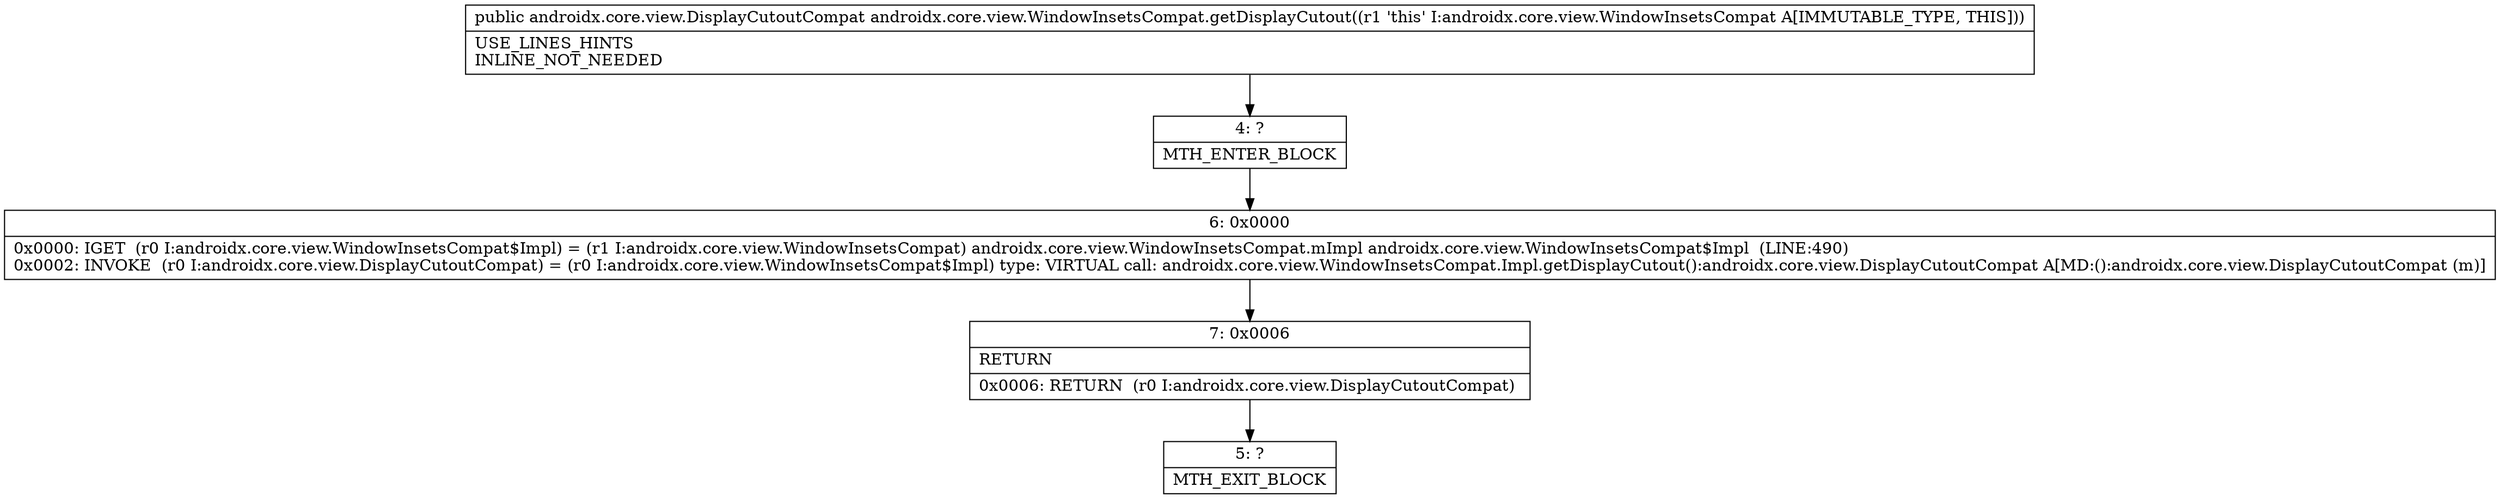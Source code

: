 digraph "CFG forandroidx.core.view.WindowInsetsCompat.getDisplayCutout()Landroidx\/core\/view\/DisplayCutoutCompat;" {
Node_4 [shape=record,label="{4\:\ ?|MTH_ENTER_BLOCK\l}"];
Node_6 [shape=record,label="{6\:\ 0x0000|0x0000: IGET  (r0 I:androidx.core.view.WindowInsetsCompat$Impl) = (r1 I:androidx.core.view.WindowInsetsCompat) androidx.core.view.WindowInsetsCompat.mImpl androidx.core.view.WindowInsetsCompat$Impl  (LINE:490)\l0x0002: INVOKE  (r0 I:androidx.core.view.DisplayCutoutCompat) = (r0 I:androidx.core.view.WindowInsetsCompat$Impl) type: VIRTUAL call: androidx.core.view.WindowInsetsCompat.Impl.getDisplayCutout():androidx.core.view.DisplayCutoutCompat A[MD:():androidx.core.view.DisplayCutoutCompat (m)]\l}"];
Node_7 [shape=record,label="{7\:\ 0x0006|RETURN\l|0x0006: RETURN  (r0 I:androidx.core.view.DisplayCutoutCompat) \l}"];
Node_5 [shape=record,label="{5\:\ ?|MTH_EXIT_BLOCK\l}"];
MethodNode[shape=record,label="{public androidx.core.view.DisplayCutoutCompat androidx.core.view.WindowInsetsCompat.getDisplayCutout((r1 'this' I:androidx.core.view.WindowInsetsCompat A[IMMUTABLE_TYPE, THIS]))  | USE_LINES_HINTS\lINLINE_NOT_NEEDED\l}"];
MethodNode -> Node_4;Node_4 -> Node_6;
Node_6 -> Node_7;
Node_7 -> Node_5;
}

